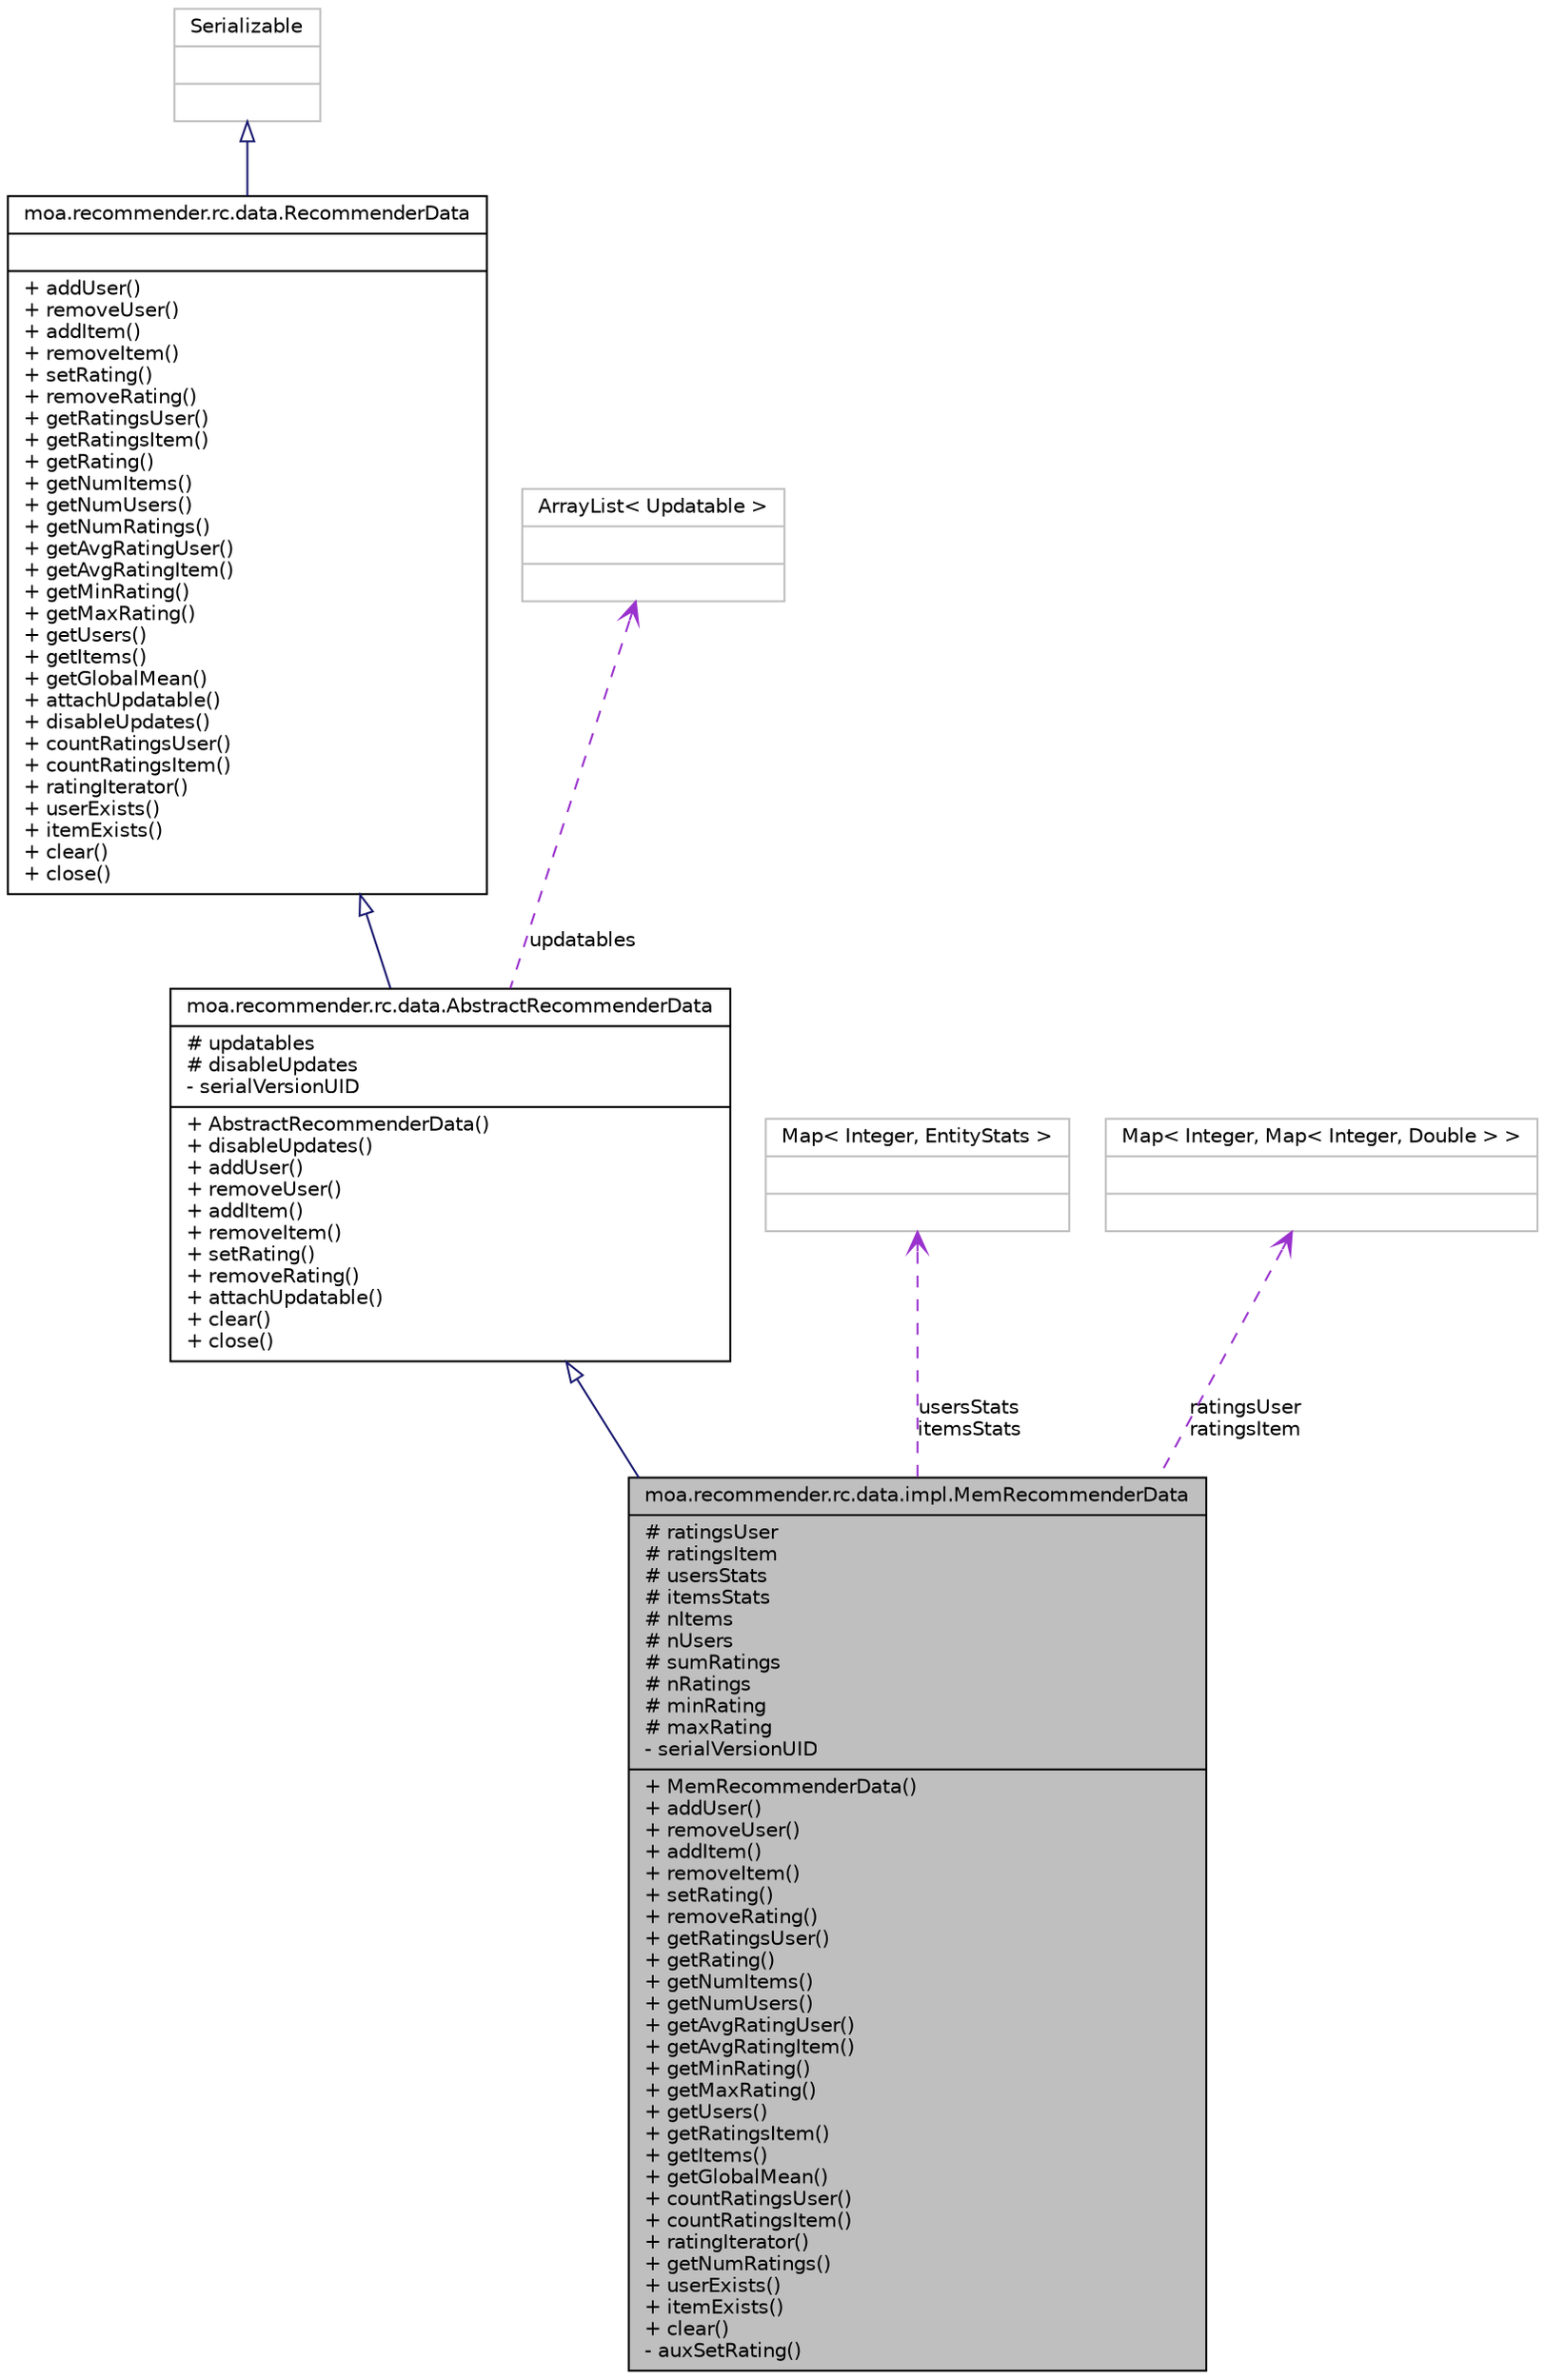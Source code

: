 digraph G
{
  edge [fontname="Helvetica",fontsize="10",labelfontname="Helvetica",labelfontsize="10"];
  node [fontname="Helvetica",fontsize="10",shape=record];
  Node1 [label="{moa.recommender.rc.data.impl.MemRecommenderData\n|# ratingsUser\l# ratingsItem\l# usersStats\l# itemsStats\l# nItems\l# nUsers\l# sumRatings\l# nRatings\l# minRating\l# maxRating\l- serialVersionUID\l|+ MemRecommenderData()\l+ addUser()\l+ removeUser()\l+ addItem()\l+ removeItem()\l+ setRating()\l+ removeRating()\l+ getRatingsUser()\l+ getRating()\l+ getNumItems()\l+ getNumUsers()\l+ getAvgRatingUser()\l+ getAvgRatingItem()\l+ getMinRating()\l+ getMaxRating()\l+ getUsers()\l+ getRatingsItem()\l+ getItems()\l+ getGlobalMean()\l+ countRatingsUser()\l+ countRatingsItem()\l+ ratingIterator()\l+ getNumRatings()\l+ userExists()\l+ itemExists()\l+ clear()\l- auxSetRating()\l}",height=0.2,width=0.4,color="black", fillcolor="grey75", style="filled" fontcolor="black"];
  Node2 -> Node1 [dir=back,color="midnightblue",fontsize="10",style="solid",arrowtail="empty",fontname="Helvetica"];
  Node2 [label="{moa.recommender.rc.data.AbstractRecommenderData\n|# updatables\l# disableUpdates\l- serialVersionUID\l|+ AbstractRecommenderData()\l+ disableUpdates()\l+ addUser()\l+ removeUser()\l+ addItem()\l+ removeItem()\l+ setRating()\l+ removeRating()\l+ attachUpdatable()\l+ clear()\l+ close()\l}",height=0.2,width=0.4,color="black", fillcolor="white", style="filled",URL="$classmoa_1_1recommender_1_1rc_1_1data_1_1AbstractRecommenderData.html"];
  Node3 -> Node2 [dir=back,color="midnightblue",fontsize="10",style="solid",arrowtail="empty",fontname="Helvetica"];
  Node3 [label="{moa.recommender.rc.data.RecommenderData\n||+ addUser()\l+ removeUser()\l+ addItem()\l+ removeItem()\l+ setRating()\l+ removeRating()\l+ getRatingsUser()\l+ getRatingsItem()\l+ getRating()\l+ getNumItems()\l+ getNumUsers()\l+ getNumRatings()\l+ getAvgRatingUser()\l+ getAvgRatingItem()\l+ getMinRating()\l+ getMaxRating()\l+ getUsers()\l+ getItems()\l+ getGlobalMean()\l+ attachUpdatable()\l+ disableUpdates()\l+ countRatingsUser()\l+ countRatingsItem()\l+ ratingIterator()\l+ userExists()\l+ itemExists()\l+ clear()\l+ close()\l}",height=0.2,width=0.4,color="black", fillcolor="white", style="filled",URL="$interfacemoa_1_1recommender_1_1rc_1_1data_1_1RecommenderData.html"];
  Node4 -> Node3 [dir=back,color="midnightblue",fontsize="10",style="solid",arrowtail="empty",fontname="Helvetica"];
  Node4 [label="{Serializable\n||}",height=0.2,width=0.4,color="grey75", fillcolor="white", style="filled"];
  Node5 -> Node2 [dir=back,color="darkorchid3",fontsize="10",style="dashed",label="updatables",arrowtail="open",fontname="Helvetica"];
  Node5 [label="{ArrayList\< Updatable \>\n||}",height=0.2,width=0.4,color="grey75", fillcolor="white", style="filled"];
  Node6 -> Node1 [dir=back,color="darkorchid3",fontsize="10",style="dashed",label="usersStats\nitemsStats",arrowtail="open",fontname="Helvetica"];
  Node6 [label="{Map\< Integer, EntityStats \>\n||}",height=0.2,width=0.4,color="grey75", fillcolor="white", style="filled"];
  Node7 -> Node1 [dir=back,color="darkorchid3",fontsize="10",style="dashed",label="ratingsUser\nratingsItem",arrowtail="open",fontname="Helvetica"];
  Node7 [label="{Map\< Integer, Map\< Integer, Double \> \>\n||}",height=0.2,width=0.4,color="grey75", fillcolor="white", style="filled"];
}
